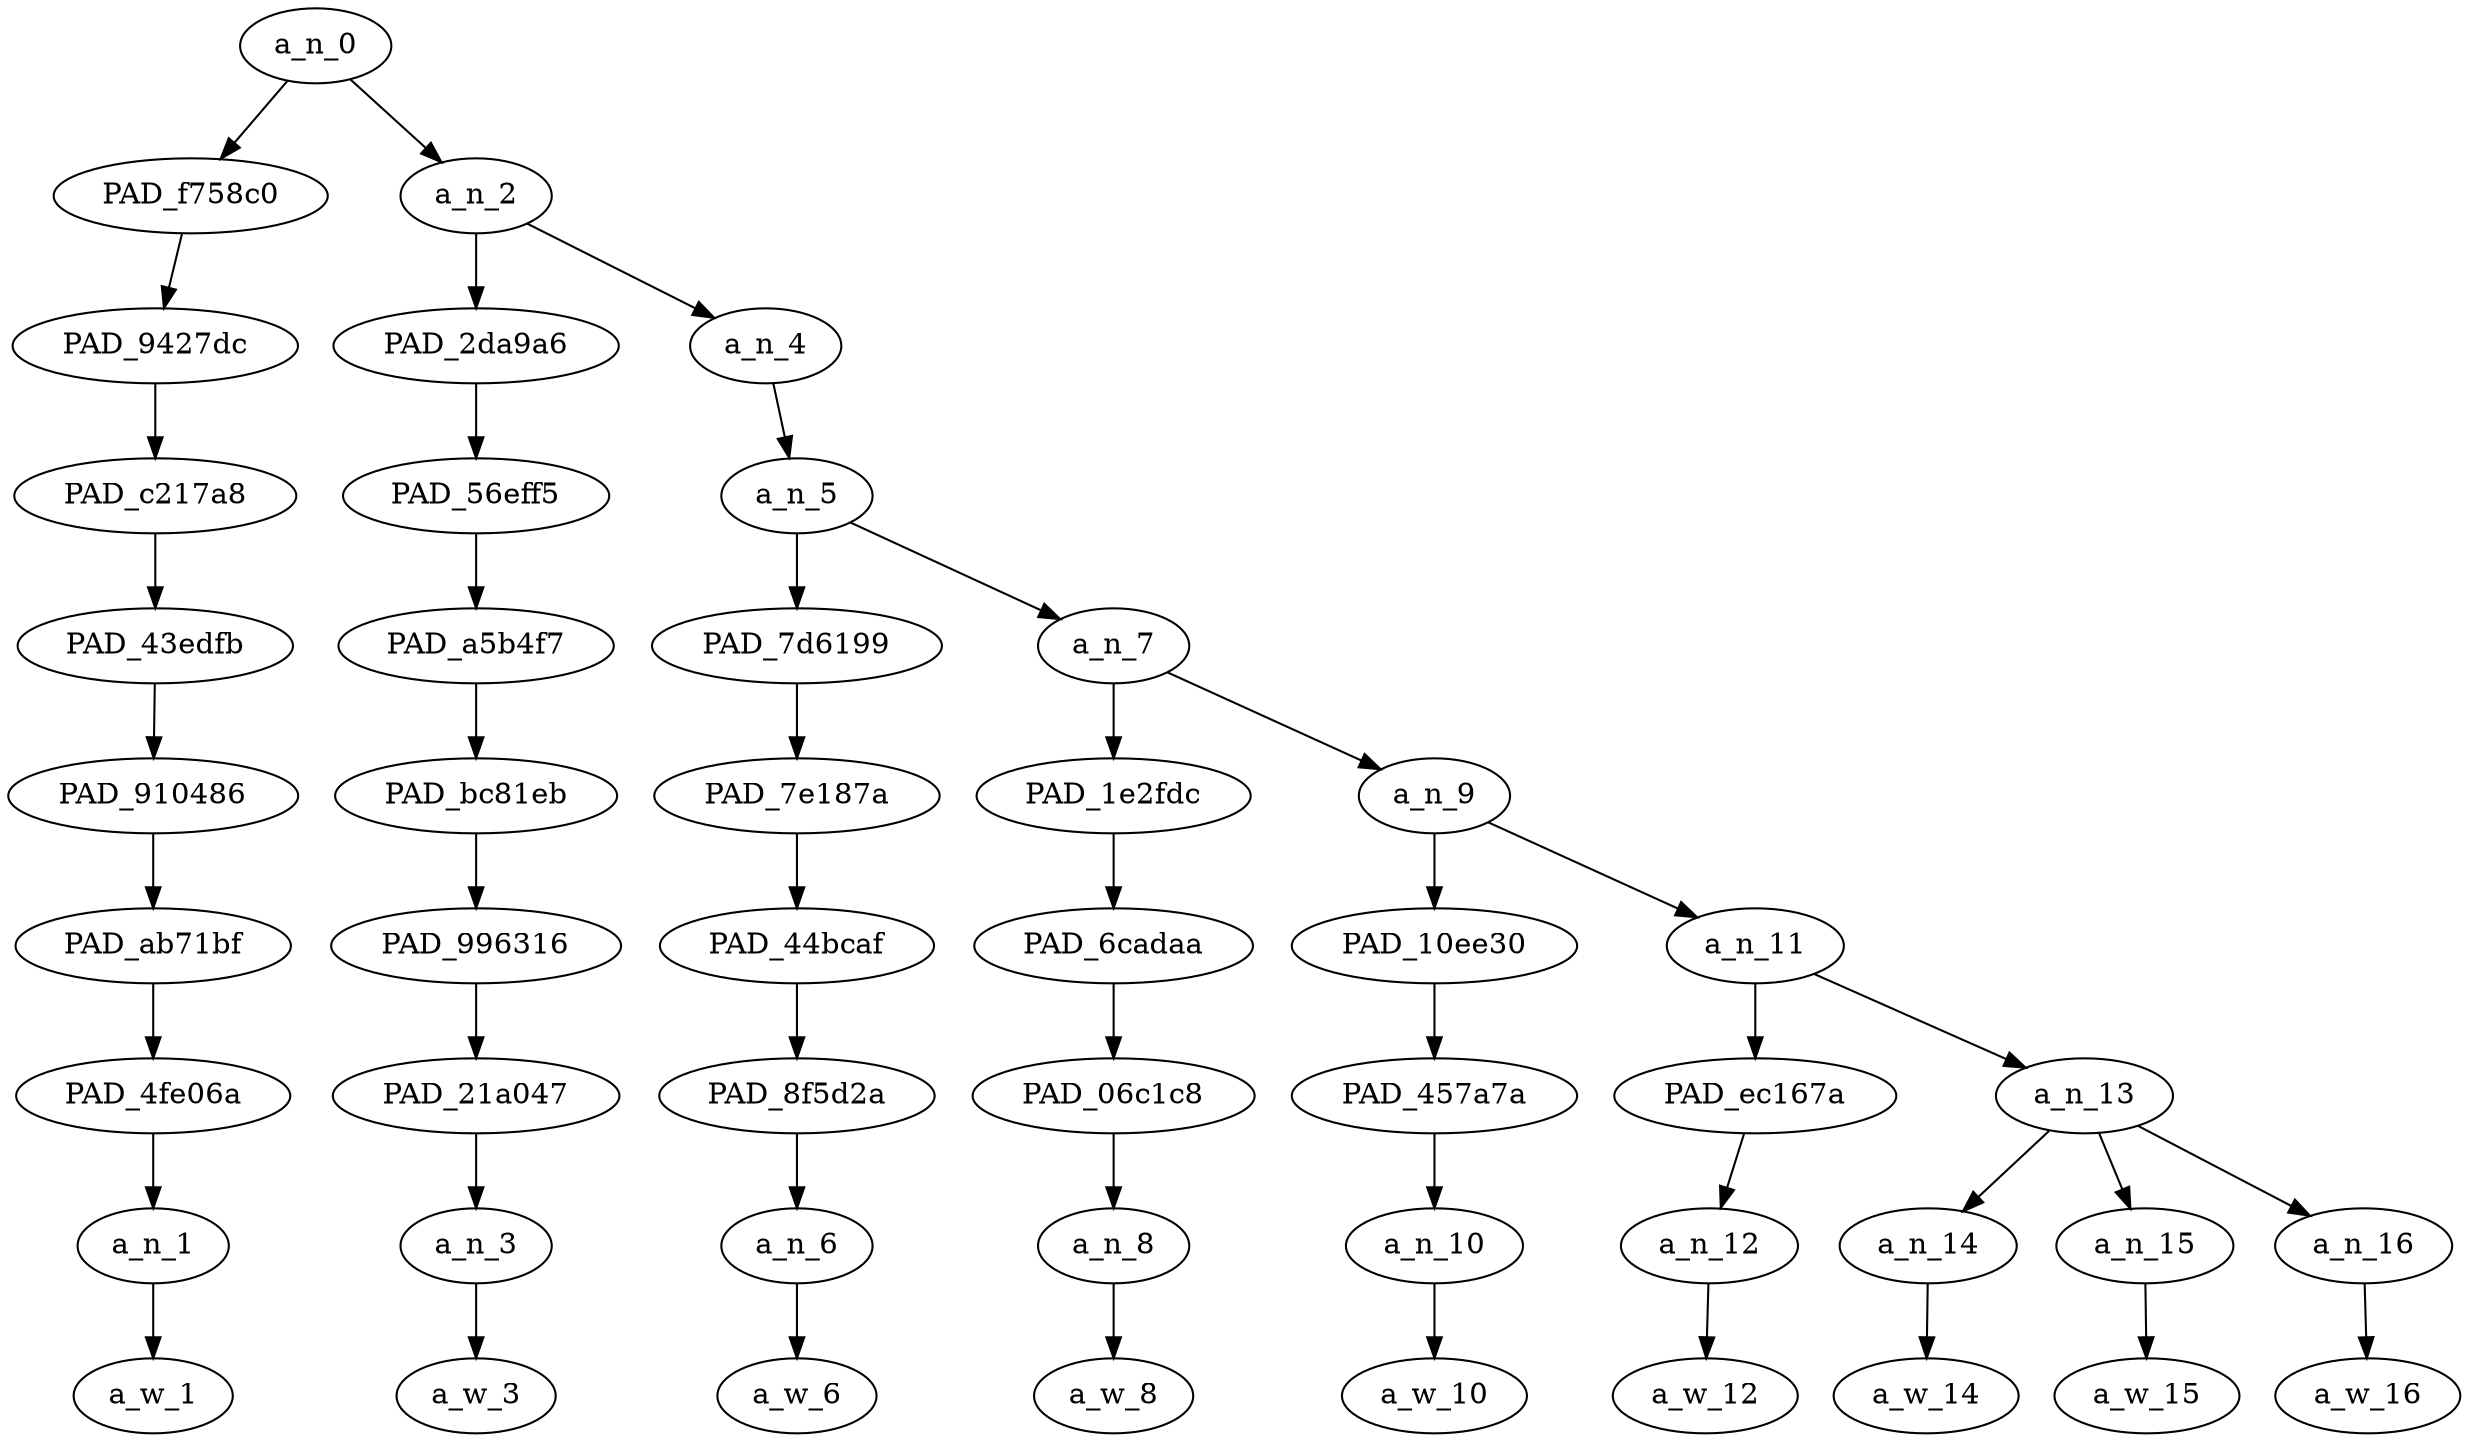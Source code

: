 strict digraph "" {
	a_n_0	[div_dir=1,
		index=0,
		level=9,
		pos="1.0,9!",
		text_span="[0, 1, 2, 3, 4, 5, 6, 7, 8]",
		value=1.00000000];
	PAD_f758c0	[div_dir=-1,
		index=0,
		level=8,
		pos="0.0,8!",
		text_span="[0]",
		value=0.34778926];
	a_n_0 -> PAD_f758c0;
	a_n_2	[div_dir=1,
		index=1,
		level=8,
		pos="2.0,8!",
		text_span="[1, 2, 3, 4, 5, 6, 7, 8]",
		value=0.65203345];
	a_n_0 -> a_n_2;
	PAD_9427dc	[div_dir=-1,
		index=0,
		level=7,
		pos="0.0,7!",
		text_span="[0]",
		value=0.34778926];
	PAD_f758c0 -> PAD_9427dc;
	PAD_c217a8	[div_dir=-1,
		index=0,
		level=6,
		pos="0.0,6!",
		text_span="[0]",
		value=0.34778926];
	PAD_9427dc -> PAD_c217a8;
	PAD_43edfb	[div_dir=-1,
		index=0,
		level=5,
		pos="0.0,5!",
		text_span="[0]",
		value=0.34778926];
	PAD_c217a8 -> PAD_43edfb;
	PAD_910486	[div_dir=-1,
		index=0,
		level=4,
		pos="0.0,4!",
		text_span="[0]",
		value=0.34778926];
	PAD_43edfb -> PAD_910486;
	PAD_ab71bf	[div_dir=-1,
		index=0,
		level=3,
		pos="0.0,3!",
		text_span="[0]",
		value=0.34778926];
	PAD_910486 -> PAD_ab71bf;
	PAD_4fe06a	[div_dir=-1,
		index=0,
		level=2,
		pos="0.0,2!",
		text_span="[0]",
		value=0.34778926];
	PAD_ab71bf -> PAD_4fe06a;
	a_n_1	[div_dir=-1,
		index=0,
		level=1,
		pos="0.0,1!",
		text_span="[0]",
		value=0.34778926];
	PAD_4fe06a -> a_n_1;
	a_w_1	[div_dir=0,
		index=0,
		level=0,
		pos="0,0!",
		text_span="[0]",
		value=niggas];
	a_n_1 -> a_w_1;
	PAD_2da9a6	[div_dir=1,
		index=1,
		level=7,
		pos="1.0,7!",
		text_span="[1]",
		value=0.10001096];
	a_n_2 -> PAD_2da9a6;
	a_n_4	[div_dir=1,
		index=2,
		level=7,
		pos="3.0,7!",
		text_span="[2, 3, 4, 5, 6, 7, 8]",
		value=0.55170374];
	a_n_2 -> a_n_4;
	PAD_56eff5	[div_dir=1,
		index=1,
		level=6,
		pos="1.0,6!",
		text_span="[1]",
		value=0.10001096];
	PAD_2da9a6 -> PAD_56eff5;
	PAD_a5b4f7	[div_dir=1,
		index=1,
		level=5,
		pos="1.0,5!",
		text_span="[1]",
		value=0.10001096];
	PAD_56eff5 -> PAD_a5b4f7;
	PAD_bc81eb	[div_dir=1,
		index=1,
		level=4,
		pos="1.0,4!",
		text_span="[1]",
		value=0.10001096];
	PAD_a5b4f7 -> PAD_bc81eb;
	PAD_996316	[div_dir=1,
		index=1,
		level=3,
		pos="1.0,3!",
		text_span="[1]",
		value=0.10001096];
	PAD_bc81eb -> PAD_996316;
	PAD_21a047	[div_dir=1,
		index=1,
		level=2,
		pos="1.0,2!",
		text_span="[1]",
		value=0.10001096];
	PAD_996316 -> PAD_21a047;
	a_n_3	[div_dir=1,
		index=1,
		level=1,
		pos="1.0,1!",
		text_span="[1]",
		value=0.10001096];
	PAD_21a047 -> a_n_3;
	a_w_3	[div_dir=0,
		index=1,
		level=0,
		pos="1,0!",
		text_span="[1]",
		value=love];
	a_n_3 -> a_w_3;
	a_n_5	[div_dir=1,
		index=2,
		level=6,
		pos="3.0,6!",
		text_span="[2, 3, 4, 5, 6, 7, 8]",
		value=0.55160564];
	a_n_4 -> a_n_5;
	PAD_7d6199	[div_dir=1,
		index=2,
		level=5,
		pos="2.0,5!",
		text_span="[2]",
		value=0.05004974];
	a_n_5 -> PAD_7d6199;
	a_n_7	[div_dir=1,
		index=3,
		level=5,
		pos="4.0,5!",
		text_span="[3, 4, 5, 6, 7, 8]",
		value=0.50145780];
	a_n_5 -> a_n_7;
	PAD_7e187a	[div_dir=1,
		index=2,
		level=4,
		pos="2.0,4!",
		text_span="[2]",
		value=0.05004974];
	PAD_7d6199 -> PAD_7e187a;
	PAD_44bcaf	[div_dir=1,
		index=2,
		level=3,
		pos="2.0,3!",
		text_span="[2]",
		value=0.05004974];
	PAD_7e187a -> PAD_44bcaf;
	PAD_8f5d2a	[div_dir=1,
		index=2,
		level=2,
		pos="2.0,2!",
		text_span="[2]",
		value=0.05004974];
	PAD_44bcaf -> PAD_8f5d2a;
	a_n_6	[div_dir=1,
		index=2,
		level=1,
		pos="2.0,1!",
		text_span="[2]",
		value=0.05004974];
	PAD_8f5d2a -> a_n_6;
	a_w_6	[div_dir=0,
		index=2,
		level=0,
		pos="2,0!",
		text_span="[2]",
		value=staying];
	a_n_6 -> a_w_6;
	PAD_1e2fdc	[div_dir=-1,
		index=3,
		level=4,
		pos="3.0,4!",
		text_span="[3]",
		value=0.03553897];
	a_n_7 -> PAD_1e2fdc;
	a_n_9	[div_dir=1,
		index=4,
		level=4,
		pos="5.0,4!",
		text_span="[4, 5, 6, 7, 8]",
		value=0.46584040];
	a_n_7 -> a_n_9;
	PAD_6cadaa	[div_dir=-1,
		index=3,
		level=3,
		pos="3.0,3!",
		text_span="[3]",
		value=0.03553897];
	PAD_1e2fdc -> PAD_6cadaa;
	PAD_06c1c8	[div_dir=-1,
		index=3,
		level=2,
		pos="3.0,2!",
		text_span="[3]",
		value=0.03553897];
	PAD_6cadaa -> PAD_06c1c8;
	a_n_8	[div_dir=-1,
		index=3,
		level=1,
		pos="3.0,1!",
		text_span="[3]",
		value=0.03553897];
	PAD_06c1c8 -> a_n_8;
	a_w_8	[div_dir=0,
		index=3,
		level=0,
		pos="3,0!",
		text_span="[3]",
		value=in];
	a_n_8 -> a_w_8;
	PAD_10ee30	[div_dir=-1,
		index=4,
		level=3,
		pos="4.0,3!",
		text_span="[4]",
		value=0.06042117];
	a_n_9 -> PAD_10ee30;
	a_n_11	[div_dir=1,
		index=5,
		level=3,
		pos="6.0,3!",
		text_span="[5, 6, 7, 8]",
		value=0.40530510];
	a_n_9 -> a_n_11;
	PAD_457a7a	[div_dir=-1,
		index=4,
		level=2,
		pos="4.0,2!",
		text_span="[4]",
		value=0.06042117];
	PAD_10ee30 -> PAD_457a7a;
	a_n_10	[div_dir=-1,
		index=4,
		level=1,
		pos="4.0,1!",
		text_span="[4]",
		value=0.06042117];
	PAD_457a7a -> a_n_10;
	a_w_10	[div_dir=0,
		index=4,
		level=0,
		pos="4,0!",
		text_span="[4]",
		value=contact];
	a_n_10 -> a_w_10;
	PAD_ec167a	[div_dir=-1,
		index=5,
		level=2,
		pos="5.0,2!",
		text_span="[5]",
		value=0.03608359];
	a_n_11 -> PAD_ec167a;
	a_n_13	[div_dir=1,
		index=6,
		level=2,
		pos="7.0,2!",
		text_span="[6, 7, 8]",
		value=0.36906987];
	a_n_11 -> a_n_13;
	a_n_12	[div_dir=-1,
		index=5,
		level=1,
		pos="5.0,1!",
		text_span="[5]",
		value=0.03608359];
	PAD_ec167a -> a_n_12;
	a_w_12	[div_dir=0,
		index=5,
		level=0,
		pos="5,0!",
		text_span="[5]",
		value=with];
	a_n_12 -> a_w_12;
	a_n_14	[div_dir=-1,
		index=6,
		level=1,
		pos="6.0,1!",
		text_span="[6]",
		value=0.05931369];
	a_n_13 -> a_n_14;
	a_n_15	[div_dir=1,
		index=7,
		level=1,
		pos="7.0,1!",
		text_span="[7]",
		value=0.10321465];
	a_n_13 -> a_n_15;
	a_n_16	[div_dir=1,
		index=8,
		level=1,
		pos="8.0,1!",
		text_span="[8]",
		value=0.20631176];
	a_n_13 -> a_n_16;
	a_w_14	[div_dir=0,
		index=6,
		level=0,
		pos="6,0!",
		text_span="[6]",
		value=they];
	a_n_14 -> a_w_14;
	a_w_15	[div_dir=0,
		index=7,
		level=0,
		pos="7,0!",
		text_span="[7]",
		value=old];
	a_n_15 -> a_w_15;
	a_w_16	[div_dir=0,
		index=8,
		level=0,
		pos="8,0!",
		text_span="[8]",
		value=bitches];
	a_n_16 -> a_w_16;
}
